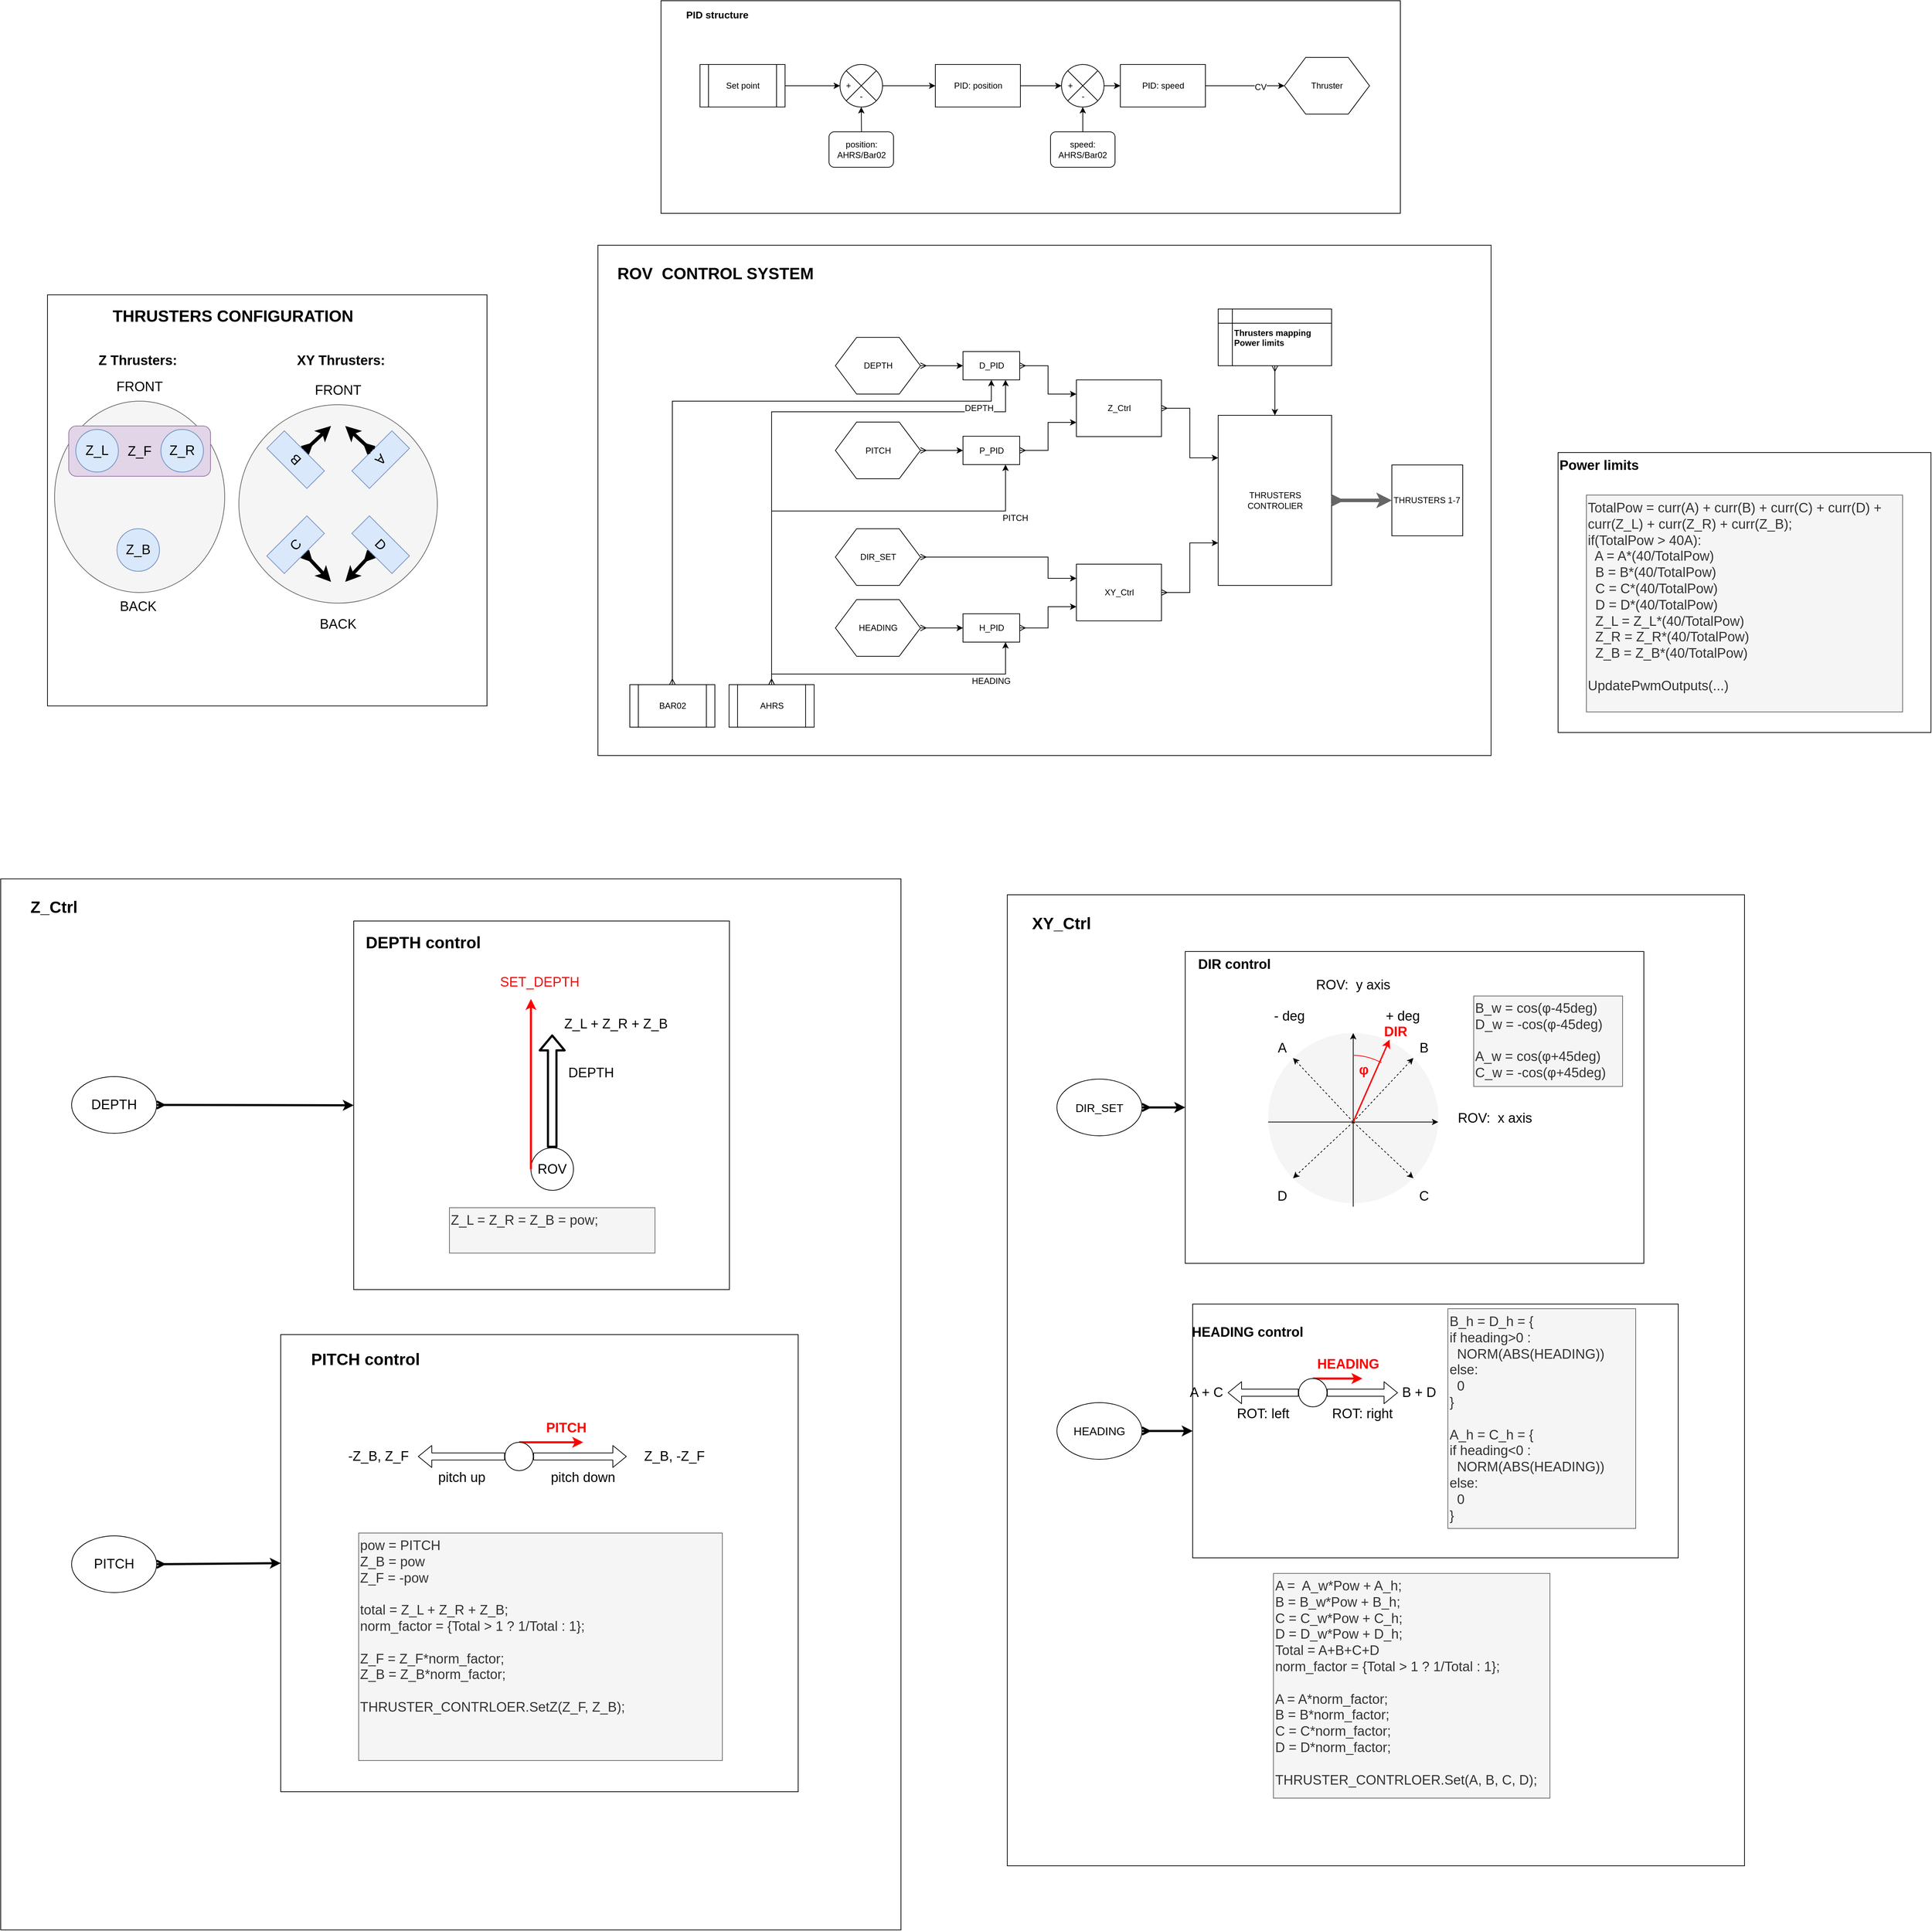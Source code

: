<mxfile version="10.6.7" type="device"><diagram id="xwHkc4TmzR9zXt4xY_3h" name="Page-1"><mxGraphModel dx="1581" dy="3046" grid="1" gridSize="10" guides="1" tooltips="1" connect="1" arrows="1" fold="1" page="1" pageScale="1" pageWidth="827" pageHeight="1169" math="0" shadow="0"><root><mxCell id="0"/><mxCell id="1" parent="0"/><mxCell id="F72dues-D1tOd8bJSxyV-97" value="" style="group" parent="1" vertex="1" connectable="0"><mxGeometry x="-700" y="-965" width="610" height="570" as="geometry"/></mxCell><mxCell id="F72dues-D1tOd8bJSxyV-95" value="" style="group" parent="F72dues-D1tOd8bJSxyV-97" vertex="1" connectable="0"><mxGeometry width="610" height="570" as="geometry"/></mxCell><mxCell id="F72dues-D1tOd8bJSxyV-96" value="" style="rounded=0;whiteSpace=wrap;html=1;fontSize=19;align=center;" parent="F72dues-D1tOd8bJSxyV-95" vertex="1"><mxGeometry x="-10" y="-10" width="620" height="580" as="geometry"/></mxCell><mxCell id="F72dues-D1tOd8bJSxyV-65" value="THRUSTERS CONFIGURATION" style="text;html=1;align=left;verticalAlign=top;whiteSpace=wrap;rounded=0;fontSize=23;fontStyle=1" parent="F72dues-D1tOd8bJSxyV-95" vertex="1"><mxGeometry x="80" width="355" height="40" as="geometry"/></mxCell><mxCell id="F72dues-D1tOd8bJSxyV-92" value="" style="group" parent="F72dues-D1tOd8bJSxyV-95" vertex="1" connectable="0"><mxGeometry x="260" y="65" width="280" height="400" as="geometry"/></mxCell><mxCell id="F72dues-D1tOd8bJSxyV-74" value="XY Thrusters:" style="text;html=1;align=left;verticalAlign=top;whiteSpace=wrap;rounded=0;fontSize=19;fontStyle=1" parent="F72dues-D1tOd8bJSxyV-92" vertex="1"><mxGeometry x="80" width="140" height="40" as="geometry"/></mxCell><mxCell id="F72dues-D1tOd8bJSxyV-75" value="FRONT" style="text;html=1;strokeColor=none;fillColor=none;align=center;verticalAlign=middle;whiteSpace=wrap;rounded=0;fontSize=19;" parent="F72dues-D1tOd8bJSxyV-92" vertex="1"><mxGeometry x="120" y="50" width="40" height="20" as="geometry"/></mxCell><mxCell id="F72dues-D1tOd8bJSxyV-76" value="BACK" style="text;html=1;strokeColor=none;fillColor=none;align=center;verticalAlign=middle;whiteSpace=wrap;rounded=0;fontSize=19;" parent="F72dues-D1tOd8bJSxyV-92" vertex="1"><mxGeometry x="120" y="380" width="40" height="20" as="geometry"/></mxCell><mxCell id="F72dues-D1tOd8bJSxyV-77" value="" style="ellipse;whiteSpace=wrap;html=1;fontSize=19;align=center;fillColor=#f5f5f5;strokeColor=#666666;fontColor=#333333;" parent="F72dues-D1tOd8bJSxyV-92" vertex="1"><mxGeometry y="80" width="280" height="280" as="geometry"/></mxCell><mxCell id="F72dues-D1tOd8bJSxyV-78" value="A" style="rounded=0;whiteSpace=wrap;html=1;fontSize=19;align=center;fillColor=#dae8fc;strokeColor=#6c8ebf;rotation=135;" parent="F72dues-D1tOd8bJSxyV-92" vertex="1"><mxGeometry x="160" y="140" width="80" height="35" as="geometry"/></mxCell><mxCell id="F72dues-D1tOd8bJSxyV-85" style="rounded=0;comic=0;orthogonalLoop=1;jettySize=auto;html=1;exitX=0.5;exitY=1;exitDx=0;exitDy=0;shadow=0;startArrow=ERmany;startFill=0;strokeWidth=5;fontSize=19;" parent="F72dues-D1tOd8bJSxyV-92" source="F72dues-D1tOd8bJSxyV-79" edge="1"><mxGeometry relative="1" as="geometry"><mxPoint x="130" y="110" as="targetPoint"/></mxGeometry></mxCell><mxCell id="F72dues-D1tOd8bJSxyV-79" value="B" style="rounded=0;whiteSpace=wrap;html=1;fontSize=19;align=center;fillColor=#dae8fc;strokeColor=#6c8ebf;rotation=-135;" parent="F72dues-D1tOd8bJSxyV-92" vertex="1"><mxGeometry x="40" y="140" width="80" height="35" as="geometry"/></mxCell><mxCell id="F72dues-D1tOd8bJSxyV-89" style="edgeStyle=none;rounded=0;comic=0;orthogonalLoop=1;jettySize=auto;html=1;exitX=0.5;exitY=1;exitDx=0;exitDy=0;shadow=0;startArrow=ERmany;startFill=0;strokeWidth=5;fontSize=19;" parent="F72dues-D1tOd8bJSxyV-92" source="F72dues-D1tOd8bJSxyV-81" edge="1"><mxGeometry relative="1" as="geometry"><mxPoint x="150" y="330" as="targetPoint"/></mxGeometry></mxCell><mxCell id="F72dues-D1tOd8bJSxyV-81" value="D" style="rounded=0;whiteSpace=wrap;html=1;fontSize=19;align=center;fillColor=#dae8fc;strokeColor=#6c8ebf;rotation=45;" parent="F72dues-D1tOd8bJSxyV-92" vertex="1"><mxGeometry x="160" y="260" width="80" height="35" as="geometry"/></mxCell><mxCell id="F72dues-D1tOd8bJSxyV-90" style="edgeStyle=none;rounded=0;comic=0;orthogonalLoop=1;jettySize=auto;html=1;exitX=0.5;exitY=1;exitDx=0;exitDy=0;shadow=0;startArrow=ERmany;startFill=0;strokeWidth=5;fontSize=19;" parent="F72dues-D1tOd8bJSxyV-92" source="F72dues-D1tOd8bJSxyV-82" edge="1"><mxGeometry relative="1" as="geometry"><mxPoint x="130" y="330" as="targetPoint"/></mxGeometry></mxCell><mxCell id="F72dues-D1tOd8bJSxyV-82" value="C" style="rounded=0;whiteSpace=wrap;html=1;fontSize=19;align=center;fillColor=#dae8fc;strokeColor=#6c8ebf;rotation=-45;" parent="F72dues-D1tOd8bJSxyV-92" vertex="1"><mxGeometry x="40" y="260" width="80" height="35" as="geometry"/></mxCell><mxCell id="F72dues-D1tOd8bJSxyV-87" style="rounded=0;comic=0;orthogonalLoop=1;jettySize=auto;html=1;shadow=0;startArrow=ERmany;startFill=0;strokeWidth=5;fontSize=19;exitX=0.5;exitY=1;exitDx=0;exitDy=0;" parent="F72dues-D1tOd8bJSxyV-92" source="F72dues-D1tOd8bJSxyV-78" edge="1"><mxGeometry relative="1" as="geometry"><mxPoint x="150" y="110" as="targetPoint"/><mxPoint x="170" y="140" as="sourcePoint"/></mxGeometry></mxCell><mxCell id="F72dues-D1tOd8bJSxyV-94" value="" style="group" parent="F72dues-D1tOd8bJSxyV-95" vertex="1" connectable="0"><mxGeometry y="65" width="240" height="375" as="geometry"/></mxCell><mxCell id="F72dues-D1tOd8bJSxyV-72" value="" style="ellipse;whiteSpace=wrap;html=1;fontSize=19;align=center;fillColor=#f5f5f5;strokeColor=#666666;fontColor=#333333;" parent="F72dues-D1tOd8bJSxyV-94" vertex="1"><mxGeometry y="75" width="240" height="270" as="geometry"/></mxCell><mxCell id="F72dues-D1tOd8bJSxyV-67" value="Z Thrusters:" style="text;html=1;align=left;verticalAlign=top;whiteSpace=wrap;rounded=0;fontSize=19;fontStyle=1" parent="F72dues-D1tOd8bJSxyV-94" vertex="1"><mxGeometry x="60" width="140" height="40" as="geometry"/></mxCell><mxCell id="F72dues-D1tOd8bJSxyV-68" value="FRONT" style="text;html=1;strokeColor=none;fillColor=none;align=center;verticalAlign=middle;whiteSpace=wrap;rounded=0;fontSize=19;" parent="F72dues-D1tOd8bJSxyV-94" vertex="1"><mxGeometry x="100" y="45" width="40" height="20" as="geometry"/></mxCell><mxCell id="F72dues-D1tOd8bJSxyV-71" value="Z_B" style="ellipse;whiteSpace=wrap;html=1;aspect=fixed;fontSize=19;align=center;fillColor=#dae8fc;strokeColor=#6c8ebf;" parent="F72dues-D1tOd8bJSxyV-94" vertex="1"><mxGeometry x="88" y="255" width="60" height="60" as="geometry"/></mxCell><mxCell id="F72dues-D1tOd8bJSxyV-73" value="BACK" style="text;html=1;strokeColor=none;fillColor=none;align=center;verticalAlign=middle;whiteSpace=wrap;rounded=0;fontSize=19;" parent="F72dues-D1tOd8bJSxyV-94" vertex="1"><mxGeometry x="98" y="355" width="40" height="20" as="geometry"/></mxCell><mxCell id="F72dues-D1tOd8bJSxyV-181" value="Z_F" style="rounded=1;whiteSpace=wrap;html=1;strokeColor=#9673a6;fillColor=#e1d5e7;fontSize=19;align=center;" parent="F72dues-D1tOd8bJSxyV-94" vertex="1"><mxGeometry x="20" y="110" width="200" height="71" as="geometry"/></mxCell><mxCell id="F72dues-D1tOd8bJSxyV-69" value="Z_L" style="ellipse;whiteSpace=wrap;html=1;aspect=fixed;fontSize=19;align=center;fillColor=#dae8fc;strokeColor=#6c8ebf;" parent="F72dues-D1tOd8bJSxyV-94" vertex="1"><mxGeometry x="30" y="115" width="60" height="60" as="geometry"/></mxCell><mxCell id="F72dues-D1tOd8bJSxyV-70" value="Z_R" style="ellipse;whiteSpace=wrap;html=1;aspect=fixed;fontSize=19;align=center;fillColor=#dae8fc;strokeColor=#6c8ebf;" parent="F72dues-D1tOd8bJSxyV-94" vertex="1"><mxGeometry x="150" y="115" width="60" height="60" as="geometry"/></mxCell><mxCell id="F72dues-D1tOd8bJSxyV-110" value="" style="group" parent="1" vertex="1" connectable="0"><mxGeometry x="66.5" y="-1045" width="1260" height="720" as="geometry"/></mxCell><mxCell id="F72dues-D1tOd8bJSxyV-55" value="" style="rounded=0;whiteSpace=wrap;html=1;align=left;" parent="F72dues-D1tOd8bJSxyV-110" vertex="1"><mxGeometry width="1260" height="720" as="geometry"/></mxCell><mxCell id="F72dues-D1tOd8bJSxyV-1" value="XY_Ctrl" style="rounded=0;whiteSpace=wrap;html=1;" parent="F72dues-D1tOd8bJSxyV-110" vertex="1"><mxGeometry x="675" y="450" width="120" height="80" as="geometry"/></mxCell><mxCell id="F72dues-D1tOd8bJSxyV-6" style="edgeStyle=orthogonalEdgeStyle;rounded=0;orthogonalLoop=1;jettySize=auto;html=1;exitX=1;exitY=0.5;exitDx=0;exitDy=0;entryX=0;entryY=0.25;entryDx=0;entryDy=0;startArrow=ERmany;startFill=0;" parent="F72dues-D1tOd8bJSxyV-110" source="F72dues-D1tOd8bJSxyV-3" target="F72dues-D1tOd8bJSxyV-1" edge="1"><mxGeometry relative="1" as="geometry"><Array as="points"><mxPoint x="635" y="440"/><mxPoint x="635" y="470"/></Array></mxGeometry></mxCell><mxCell id="F72dues-D1tOd8bJSxyV-3" value="DIR_SET" style="shape=hexagon;perimeter=hexagonPerimeter2;whiteSpace=wrap;html=1;" parent="F72dues-D1tOd8bJSxyV-110" vertex="1"><mxGeometry x="335" y="400" width="120" height="80" as="geometry"/></mxCell><mxCell id="F72dues-D1tOd8bJSxyV-5" value="HEADING" style="shape=hexagon;perimeter=hexagonPerimeter2;whiteSpace=wrap;html=1;" parent="F72dues-D1tOd8bJSxyV-110" vertex="1"><mxGeometry x="335" y="500" width="120" height="80" as="geometry"/></mxCell><mxCell id="F72dues-D1tOd8bJSxyV-9" style="edgeStyle=orthogonalEdgeStyle;rounded=0;orthogonalLoop=1;jettySize=auto;html=1;exitX=1;exitY=0.5;exitDx=0;exitDy=0;entryX=0;entryY=0.75;entryDx=0;entryDy=0;startArrow=ERmany;startFill=0;" parent="F72dues-D1tOd8bJSxyV-110" source="F72dues-D1tOd8bJSxyV-7" target="F72dues-D1tOd8bJSxyV-1" edge="1"><mxGeometry relative="1" as="geometry"/></mxCell><mxCell id="F72dues-D1tOd8bJSxyV-7" value="H_PID" style="rounded=0;whiteSpace=wrap;html=1;" parent="F72dues-D1tOd8bJSxyV-110" vertex="1"><mxGeometry x="515" y="520" width="80" height="40" as="geometry"/></mxCell><mxCell id="F72dues-D1tOd8bJSxyV-8" style="edgeStyle=orthogonalEdgeStyle;rounded=0;orthogonalLoop=1;jettySize=auto;html=1;exitX=1;exitY=0.5;exitDx=0;exitDy=0;entryX=0;entryY=0.5;entryDx=0;entryDy=0;startArrow=ERmany;startFill=0;" parent="F72dues-D1tOd8bJSxyV-110" source="F72dues-D1tOd8bJSxyV-5" target="F72dues-D1tOd8bJSxyV-7" edge="1"><mxGeometry relative="1" as="geometry"/></mxCell><mxCell id="F72dues-D1tOd8bJSxyV-32" style="edgeStyle=orthogonalEdgeStyle;rounded=0;orthogonalLoop=1;jettySize=auto;html=1;exitX=0.5;exitY=0;exitDx=0;exitDy=0;entryX=0.75;entryY=1;entryDx=0;entryDy=0;startArrow=ERmany;startFill=0;" parent="F72dues-D1tOd8bJSxyV-110" source="F72dues-D1tOd8bJSxyV-10" target="F72dues-D1tOd8bJSxyV-7" edge="1"><mxGeometry relative="1" as="geometry"><Array as="points"><mxPoint x="245" y="605"/><mxPoint x="575" y="605"/></Array></mxGeometry></mxCell><mxCell id="F72dues-D1tOd8bJSxyV-37" value="HEADING" style="text;html=1;resizable=0;points=[];align=center;verticalAlign=middle;labelBackgroundColor=#ffffff;" parent="F72dues-D1tOd8bJSxyV-32" vertex="1" connectable="0"><mxGeometry x="0.76" y="-2" relative="1" as="geometry"><mxPoint x="-19" y="8" as="offset"/></mxGeometry></mxCell><mxCell id="yOOm_CiSCJaGbhDdoWiK-33" style="edgeStyle=orthogonalEdgeStyle;rounded=0;orthogonalLoop=1;jettySize=auto;html=1;exitX=0.5;exitY=0;exitDx=0;exitDy=0;entryX=0.75;entryY=1;entryDx=0;entryDy=0;fontSize=14;" parent="F72dues-D1tOd8bJSxyV-110" source="F72dues-D1tOd8bJSxyV-10" target="F72dues-D1tOd8bJSxyV-21" edge="1"><mxGeometry relative="1" as="geometry"><Array as="points"><mxPoint x="245" y="235"/><mxPoint x="575" y="235"/></Array></mxGeometry></mxCell><mxCell id="F72dues-D1tOd8bJSxyV-10" value="AHRS" style="shape=process;whiteSpace=wrap;html=1;backgroundOutline=1;" parent="F72dues-D1tOd8bJSxyV-110" vertex="1"><mxGeometry x="185" y="620" width="120" height="60" as="geometry"/></mxCell><mxCell id="F72dues-D1tOd8bJSxyV-12" value="Z_Ctrl" style="rounded=0;whiteSpace=wrap;html=1;" parent="F72dues-D1tOd8bJSxyV-110" vertex="1"><mxGeometry x="675" y="190" width="120" height="80" as="geometry"/></mxCell><mxCell id="F72dues-D1tOd8bJSxyV-14" value="DEPTH" style="shape=hexagon;perimeter=hexagonPerimeter2;whiteSpace=wrap;html=1;" parent="F72dues-D1tOd8bJSxyV-110" vertex="1"><mxGeometry x="335" y="130" width="120" height="80" as="geometry"/></mxCell><mxCell id="F72dues-D1tOd8bJSxyV-16" value="PITCH" style="shape=hexagon;perimeter=hexagonPerimeter2;whiteSpace=wrap;html=1;" parent="F72dues-D1tOd8bJSxyV-110" vertex="1"><mxGeometry x="335" y="249.5" width="120" height="80" as="geometry"/></mxCell><mxCell id="F72dues-D1tOd8bJSxyV-17" style="edgeStyle=orthogonalEdgeStyle;rounded=0;orthogonalLoop=1;jettySize=auto;html=1;exitX=1;exitY=0.5;exitDx=0;exitDy=0;entryX=0;entryY=0.75;entryDx=0;entryDy=0;startArrow=ERmany;startFill=0;" parent="F72dues-D1tOd8bJSxyV-110" source="F72dues-D1tOd8bJSxyV-18" target="F72dues-D1tOd8bJSxyV-12" edge="1"><mxGeometry relative="1" as="geometry"/></mxCell><mxCell id="F72dues-D1tOd8bJSxyV-18" value="P_PID" style="rounded=0;whiteSpace=wrap;html=1;" parent="F72dues-D1tOd8bJSxyV-110" vertex="1"><mxGeometry x="515" y="269.5" width="80" height="40" as="geometry"/></mxCell><mxCell id="F72dues-D1tOd8bJSxyV-33" style="edgeStyle=orthogonalEdgeStyle;rounded=0;orthogonalLoop=1;jettySize=auto;html=1;exitX=0.5;exitY=0;exitDx=0;exitDy=0;entryX=0.75;entryY=1;entryDx=0;entryDy=0;startArrow=ERmany;startFill=0;" parent="F72dues-D1tOd8bJSxyV-110" source="F72dues-D1tOd8bJSxyV-10" target="F72dues-D1tOd8bJSxyV-18" edge="1"><mxGeometry relative="1" as="geometry"><Array as="points"><mxPoint x="245" y="375"/><mxPoint x="575" y="375"/></Array></mxGeometry></mxCell><mxCell id="F72dues-D1tOd8bJSxyV-36" value="PITCH" style="text;html=1;resizable=0;points=[];align=center;verticalAlign=middle;labelBackgroundColor=#ffffff;" parent="F72dues-D1tOd8bJSxyV-33" vertex="1" connectable="0"><mxGeometry x="0.788" y="-3" relative="1" as="geometry"><mxPoint x="15.5" y="7" as="offset"/></mxGeometry></mxCell><mxCell id="F72dues-D1tOd8bJSxyV-15" style="edgeStyle=orthogonalEdgeStyle;rounded=0;orthogonalLoop=1;jettySize=auto;html=1;exitX=1;exitY=0.5;exitDx=0;exitDy=0;entryX=0;entryY=0.5;entryDx=0;entryDy=0;startArrow=ERmany;startFill=0;" parent="F72dues-D1tOd8bJSxyV-110" source="F72dues-D1tOd8bJSxyV-16" target="F72dues-D1tOd8bJSxyV-18" edge="1"><mxGeometry relative="1" as="geometry"/></mxCell><mxCell id="F72dues-D1tOd8bJSxyV-23" style="edgeStyle=orthogonalEdgeStyle;rounded=0;orthogonalLoop=1;jettySize=auto;html=1;exitX=1;exitY=0.5;exitDx=0;exitDy=0;entryX=0;entryY=0.25;entryDx=0;entryDy=0;startArrow=ERmany;startFill=0;" parent="F72dues-D1tOd8bJSxyV-110" source="F72dues-D1tOd8bJSxyV-21" target="F72dues-D1tOd8bJSxyV-12" edge="1"><mxGeometry relative="1" as="geometry"/></mxCell><mxCell id="F72dues-D1tOd8bJSxyV-21" value="D_PID" style="rounded=0;whiteSpace=wrap;html=1;" parent="F72dues-D1tOd8bJSxyV-110" vertex="1"><mxGeometry x="515" y="150" width="80" height="40" as="geometry"/></mxCell><mxCell id="F72dues-D1tOd8bJSxyV-22" style="edgeStyle=orthogonalEdgeStyle;rounded=0;orthogonalLoop=1;jettySize=auto;html=1;exitX=1;exitY=0.5;exitDx=0;exitDy=0;entryX=0;entryY=0.5;entryDx=0;entryDy=0;startArrow=ERmany;startFill=0;" parent="F72dues-D1tOd8bJSxyV-110" source="F72dues-D1tOd8bJSxyV-14" target="F72dues-D1tOd8bJSxyV-21" edge="1"><mxGeometry relative="1" as="geometry"/></mxCell><mxCell id="F72dues-D1tOd8bJSxyV-39" style="edgeStyle=orthogonalEdgeStyle;rounded=0;orthogonalLoop=1;jettySize=auto;html=1;exitX=0.5;exitY=0;exitDx=0;exitDy=0;entryX=0.5;entryY=1;entryDx=0;entryDy=0;startArrow=ERmany;startFill=0;" parent="F72dues-D1tOd8bJSxyV-110" source="F72dues-D1tOd8bJSxyV-38" target="F72dues-D1tOd8bJSxyV-21" edge="1"><mxGeometry relative="1" as="geometry"><Array as="points"><mxPoint x="105" y="220"/><mxPoint x="555" y="220"/></Array></mxGeometry></mxCell><mxCell id="F72dues-D1tOd8bJSxyV-40" value="DEPTH" style="text;html=1;resizable=0;points=[];align=center;verticalAlign=middle;labelBackgroundColor=#ffffff;" parent="F72dues-D1tOd8bJSxyV-39" vertex="1" connectable="0"><mxGeometry x="0.87" y="2" relative="1" as="geometry"><mxPoint x="9" y="12" as="offset"/></mxGeometry></mxCell><mxCell id="F72dues-D1tOd8bJSxyV-38" value="BAR02" style="shape=process;whiteSpace=wrap;html=1;backgroundOutline=1;" parent="F72dues-D1tOd8bJSxyV-110" vertex="1"><mxGeometry x="45" y="620" width="120" height="60" as="geometry"/></mxCell><mxCell id="F72dues-D1tOd8bJSxyV-41" value="THRUSTERS&lt;br&gt;CONTROLlER&lt;br&gt;" style="rounded=0;whiteSpace=wrap;html=1;" parent="F72dues-D1tOd8bJSxyV-110" vertex="1"><mxGeometry x="875" y="240" width="160" height="240" as="geometry"/></mxCell><mxCell id="F72dues-D1tOd8bJSxyV-44" style="edgeStyle=orthogonalEdgeStyle;rounded=0;orthogonalLoop=1;jettySize=auto;html=1;exitX=1;exitY=0.5;exitDx=0;exitDy=0;entryX=0;entryY=0.75;entryDx=0;entryDy=0;startArrow=ERmany;startFill=0;" parent="F72dues-D1tOd8bJSxyV-110" source="F72dues-D1tOd8bJSxyV-1" target="F72dues-D1tOd8bJSxyV-41" edge="1"><mxGeometry relative="1" as="geometry"/></mxCell><mxCell id="F72dues-D1tOd8bJSxyV-43" style="edgeStyle=orthogonalEdgeStyle;rounded=0;orthogonalLoop=1;jettySize=auto;html=1;exitX=1;exitY=0.5;exitDx=0;exitDy=0;entryX=0;entryY=0.25;entryDx=0;entryDy=0;startArrow=ERmany;startFill=0;" parent="F72dues-D1tOd8bJSxyV-110" source="F72dues-D1tOd8bJSxyV-12" target="F72dues-D1tOd8bJSxyV-41" edge="1"><mxGeometry relative="1" as="geometry"/></mxCell><mxCell id="F72dues-D1tOd8bJSxyV-51" value="" style="group" parent="F72dues-D1tOd8bJSxyV-110" vertex="1" connectable="0"><mxGeometry x="875" y="90" width="160" height="80" as="geometry"/></mxCell><mxCell id="F72dues-D1tOd8bJSxyV-50" value="" style="shape=internalStorage;whiteSpace=wrap;html=1;backgroundOutline=1;align=left;" parent="F72dues-D1tOd8bJSxyV-51" vertex="1"><mxGeometry width="160" height="80" as="geometry"/></mxCell><mxCell id="F72dues-D1tOd8bJSxyV-47" value="Thrusters mapping&lt;br&gt;Power limits&lt;br&gt;" style="text;html=1;strokeColor=none;fillColor=none;align=left;verticalAlign=top;whiteSpace=wrap;rounded=0;fontStyle=1" parent="F72dues-D1tOd8bJSxyV-51" vertex="1"><mxGeometry x="20" y="20" width="130" height="50" as="geometry"/></mxCell><mxCell id="F72dues-D1tOd8bJSxyV-52" style="edgeStyle=orthogonalEdgeStyle;rounded=0;orthogonalLoop=1;jettySize=auto;html=1;exitX=0.5;exitY=1;exitDx=0;exitDy=0;entryX=0.5;entryY=0;entryDx=0;entryDy=0;startArrow=ERmany;startFill=0;" parent="F72dues-D1tOd8bJSxyV-110" source="F72dues-D1tOd8bJSxyV-50" target="F72dues-D1tOd8bJSxyV-41" edge="1"><mxGeometry relative="1" as="geometry"/></mxCell><mxCell id="F72dues-D1tOd8bJSxyV-53" value="THRUSTERS 1-7" style="whiteSpace=wrap;html=1;aspect=fixed;align=left;" parent="F72dues-D1tOd8bJSxyV-110" vertex="1"><mxGeometry x="1120" y="310" width="100" height="100" as="geometry"/></mxCell><mxCell id="F72dues-D1tOd8bJSxyV-54" style="edgeStyle=orthogonalEdgeStyle;rounded=0;orthogonalLoop=1;jettySize=auto;html=1;exitX=1;exitY=0.5;exitDx=0;exitDy=0;entryX=0;entryY=0.5;entryDx=0;entryDy=0;startArrow=ERmany;startFill=0;strokeWidth=5;comic=0;shadow=0;fillColor=#f5f5f5;strokeColor=#666666;" parent="F72dues-D1tOd8bJSxyV-110" source="F72dues-D1tOd8bJSxyV-41" target="F72dues-D1tOd8bJSxyV-53" edge="1"><mxGeometry relative="1" as="geometry"/></mxCell><mxCell id="F72dues-D1tOd8bJSxyV-56" value="ROV&amp;nbsp; CONTROL SYSTEM" style="text;html=1;align=left;verticalAlign=top;whiteSpace=wrap;rounded=0;fontSize=23;fontStyle=1" parent="F72dues-D1tOd8bJSxyV-110" vertex="1"><mxGeometry x="25" y="20" width="355" height="40" as="geometry"/></mxCell><mxCell id="F72dues-D1tOd8bJSxyV-156" value="" style="group" parent="1" vertex="1" connectable="0"><mxGeometry x="644" y="-128.5" width="1040" height="1370" as="geometry"/></mxCell><mxCell id="F72dues-D1tOd8bJSxyV-155" value="" style="rounded=0;whiteSpace=wrap;html=1;strokeColor=#000000;fillColor=#ffffff;fontSize=19;fontColor=#000000;align=center;" parent="F72dues-D1tOd8bJSxyV-156" vertex="1"><mxGeometry width="1040" height="1370" as="geometry"/></mxCell><mxCell id="F72dues-D1tOd8bJSxyV-152" value="" style="group" parent="F72dues-D1tOd8bJSxyV-156" vertex="1" connectable="0"><mxGeometry x="251" y="80" width="647" height="440" as="geometry"/></mxCell><mxCell id="F72dues-D1tOd8bJSxyV-122" value="" style="rounded=0;whiteSpace=wrap;html=1;strokeColor=#000000;fillColor=#ffffff;fontSize=19;fontColor=#000000;align=left;" parent="F72dues-D1tOd8bJSxyV-152" vertex="1"><mxGeometry width="647" height="440.0" as="geometry"/></mxCell><mxCell id="F72dues-D1tOd8bJSxyV-120" value="" style="group" parent="F72dues-D1tOd8bJSxyV-152" vertex="1" connectable="0"><mxGeometry x="117" y="36.682" width="500" height="329.347" as="geometry"/></mxCell><mxCell id="F72dues-D1tOd8bJSxyV-105" value="" style="ellipse;whiteSpace=wrap;html=1;aspect=fixed;fontSize=19;align=center;perimeterSpacing=0;fillColor=#f5f5f5;strokeColor=none;fontColor=#333333;" parent="F72dues-D1tOd8bJSxyV-120" vertex="1"><mxGeometry y="78.416" width="240" height="240" as="geometry"/></mxCell><mxCell id="F72dues-D1tOd8bJSxyV-98" value="" style="endArrow=classic;html=1;shadow=0;strokeWidth=1;fontSize=19;" parent="F72dues-D1tOd8bJSxyV-120" edge="1"><mxGeometry width="50" height="50" relative="1" as="geometry"><mxPoint x="120" y="323.318" as="sourcePoint"/><mxPoint x="120" y="78.416" as="targetPoint"/></mxGeometry></mxCell><mxCell id="F72dues-D1tOd8bJSxyV-99" value="" style="endArrow=classic;html=1;shadow=0;strokeWidth=1;fontSize=19;" parent="F72dues-D1tOd8bJSxyV-120" edge="1"><mxGeometry width="50" height="50" relative="1" as="geometry"><mxPoint y="203.882" as="sourcePoint"/><mxPoint x="240" y="203.882" as="targetPoint"/></mxGeometry></mxCell><mxCell id="F72dues-D1tOd8bJSxyV-101" value="" style="endArrow=classic;dashed=1;html=1;shadow=0;strokeWidth=1;fontSize=19;endFill=1;entryX=1;entryY=0;entryDx=0;entryDy=0;" parent="F72dues-D1tOd8bJSxyV-120" target="F72dues-D1tOd8bJSxyV-105" edge="1"><mxGeometry width="50" height="50" relative="1" as="geometry"><mxPoint x="120" y="203.882" as="sourcePoint"/><mxPoint x="220" y="99.327" as="targetPoint"/></mxGeometry></mxCell><mxCell id="F72dues-D1tOd8bJSxyV-102" value="" style="endArrow=classic;dashed=1;html=1;shadow=0;strokeWidth=1;fontSize=19;endFill=1;entryX=1;entryY=1;entryDx=0;entryDy=0;" parent="F72dues-D1tOd8bJSxyV-120" target="F72dues-D1tOd8bJSxyV-105" edge="1"><mxGeometry width="50" height="50" relative="1" as="geometry"><mxPoint x="120" y="203.882" as="sourcePoint"/><mxPoint x="220" y="308.436" as="targetPoint"/></mxGeometry></mxCell><mxCell id="F72dues-D1tOd8bJSxyV-103" value="" style="endArrow=classic;dashed=1;html=1;shadow=0;strokeWidth=1;fontSize=19;endFill=1;entryX=0;entryY=1;entryDx=0;entryDy=0;" parent="F72dues-D1tOd8bJSxyV-120" target="F72dues-D1tOd8bJSxyV-105" edge="1"><mxGeometry width="50" height="50" relative="1" as="geometry"><mxPoint x="120" y="203.882" as="sourcePoint"/><mxPoint x="20" y="308.436" as="targetPoint"/></mxGeometry></mxCell><mxCell id="F72dues-D1tOd8bJSxyV-104" value="" style="endArrow=classic;dashed=1;html=1;shadow=0;strokeWidth=1;fontSize=19;endFill=1;entryX=0;entryY=0;entryDx=0;entryDy=0;" parent="F72dues-D1tOd8bJSxyV-120" target="F72dues-D1tOd8bJSxyV-105" edge="1"><mxGeometry width="50" height="50" relative="1" as="geometry"><mxPoint x="120" y="203.882" as="sourcePoint"/><mxPoint x="20" y="99.327" as="targetPoint"/></mxGeometry></mxCell><mxCell id="F72dues-D1tOd8bJSxyV-106" value="A" style="text;html=1;strokeColor=none;fillColor=none;align=center;verticalAlign=middle;whiteSpace=wrap;rounded=0;fontSize=19;" parent="F72dues-D1tOd8bJSxyV-120" vertex="1"><mxGeometry x="10" y="88.871" width="20" height="20.911" as="geometry"/></mxCell><mxCell id="F72dues-D1tOd8bJSxyV-107" value="B" style="text;html=1;strokeColor=none;fillColor=none;align=center;verticalAlign=middle;whiteSpace=wrap;rounded=0;fontSize=19;" parent="F72dues-D1tOd8bJSxyV-120" vertex="1"><mxGeometry x="210" y="88.871" width="20" height="20.911" as="geometry"/></mxCell><mxCell id="F72dues-D1tOd8bJSxyV-108" value="C" style="text;html=1;strokeColor=none;fillColor=none;align=center;verticalAlign=middle;whiteSpace=wrap;rounded=0;fontSize=19;" parent="F72dues-D1tOd8bJSxyV-120" vertex="1"><mxGeometry x="210" y="297.981" width="20" height="20.911" as="geometry"/></mxCell><mxCell id="F72dues-D1tOd8bJSxyV-109" value="D" style="text;html=1;strokeColor=none;fillColor=none;align=center;verticalAlign=middle;whiteSpace=wrap;rounded=0;fontSize=19;" parent="F72dues-D1tOd8bJSxyV-120" vertex="1"><mxGeometry x="10" y="297.981" width="20" height="20.911" as="geometry"/></mxCell><mxCell id="F72dues-D1tOd8bJSxyV-111" value="ROV:&amp;nbsp; x axis" style="text;html=1;strokeColor=none;fillColor=none;align=center;verticalAlign=middle;whiteSpace=wrap;rounded=0;fontSize=19;" parent="F72dues-D1tOd8bJSxyV-120" vertex="1"><mxGeometry x="250" y="188.198" width="140" height="20.911" as="geometry"/></mxCell><mxCell id="F72dues-D1tOd8bJSxyV-112" value="ROV:&amp;nbsp; y axis" style="text;html=1;strokeColor=none;fillColor=none;align=center;verticalAlign=middle;whiteSpace=wrap;rounded=0;fontSize=19;" parent="F72dues-D1tOd8bJSxyV-120" vertex="1"><mxGeometry x="50" width="140" height="20.911" as="geometry"/></mxCell><mxCell id="F72dues-D1tOd8bJSxyV-113" value="+ deg" style="text;html=1;strokeColor=none;fillColor=none;align=center;verticalAlign=middle;whiteSpace=wrap;rounded=0;fontSize=19;" parent="F72dues-D1tOd8bJSxyV-120" vertex="1"><mxGeometry x="160" y="44.436" width="60" height="20.911" as="geometry"/></mxCell><mxCell id="F72dues-D1tOd8bJSxyV-114" value="- deg" style="text;html=1;strokeColor=none;fillColor=none;align=center;verticalAlign=middle;whiteSpace=wrap;rounded=0;fontSize=19;" parent="F72dues-D1tOd8bJSxyV-120" vertex="1"><mxGeometry y="44.436" width="60" height="20.911" as="geometry"/></mxCell><mxCell id="F72dues-D1tOd8bJSxyV-115" value="" style="endArrow=classic;html=1;shadow=0;strokeWidth=2;fontSize=19;fillColor=#f8cecc;strokeColor=#FF0000;entryX=0.714;entryY=0.038;entryDx=0;entryDy=0;entryPerimeter=0;" parent="F72dues-D1tOd8bJSxyV-120" target="F72dues-D1tOd8bJSxyV-105" edge="1"><mxGeometry width="50" height="50" relative="1" as="geometry"><mxPoint x="120" y="203.882" as="sourcePoint"/><mxPoint x="-30" y="172.515" as="targetPoint"/></mxGeometry></mxCell><mxCell id="F72dues-D1tOd8bJSxyV-116" value="" style="curved=1;endArrow=none;html=1;shadow=0;strokeColor=#FF0000;strokeWidth=1;fontSize=19;endFill=0;" parent="F72dues-D1tOd8bJSxyV-120" edge="1"><mxGeometry width="50" height="50" relative="1" as="geometry"><mxPoint x="120" y="109.782" as="sourcePoint"/><mxPoint x="160" y="120.238" as="targetPoint"/><Array as="points"><mxPoint x="140" y="109.782"/></Array></mxGeometry></mxCell><mxCell id="F72dues-D1tOd8bJSxyV-117" value="&lt;b&gt;φ&lt;/b&gt;" style="text;html=1;strokeColor=none;fillColor=none;align=center;verticalAlign=middle;whiteSpace=wrap;rounded=0;fontSize=19;fontColor=#FF0000;" parent="F72dues-D1tOd8bJSxyV-120" vertex="1"><mxGeometry x="125" y="120.238" width="20" height="20.911" as="geometry"/></mxCell><mxCell id="F72dues-D1tOd8bJSxyV-118" value="B_w = cos(φ-45deg)&lt;br&gt;D_w = -cos(φ-45deg)&lt;br&gt;&lt;br&gt;A_w = cos(φ+45deg)&lt;br&gt;C_w = -cos(φ+45deg)&lt;br&gt;" style="text;html=1;strokeColor=#666666;fillColor=#f5f5f5;align=left;verticalAlign=top;whiteSpace=wrap;rounded=0;fontSize=19;fontColor=#333333;" parent="F72dues-D1tOd8bJSxyV-120" vertex="1"><mxGeometry x="290" y="26.139" width="210" height="127.557" as="geometry"/></mxCell><mxCell id="F72dues-D1tOd8bJSxyV-119" value="DIR" style="text;html=1;strokeColor=none;fillColor=none;align=center;verticalAlign=middle;whiteSpace=wrap;rounded=0;fontSize=19;fontColor=#FF0000;fontStyle=1" parent="F72dues-D1tOd8bJSxyV-120" vertex="1"><mxGeometry x="160" y="65.869" width="40" height="20.911" as="geometry"/></mxCell><mxCell id="F72dues-D1tOd8bJSxyV-121" value="DIR control" style="text;html=1;strokeColor=none;fillColor=none;align=center;verticalAlign=middle;whiteSpace=wrap;rounded=0;fontSize=19;fontColor=#000000;fontStyle=1" parent="F72dues-D1tOd8bJSxyV-152" vertex="1"><mxGeometry x="12" y="10.28" width="115" height="16.449" as="geometry"/></mxCell><mxCell id="F72dues-D1tOd8bJSxyV-59" value="XY_Ctrl" style="text;html=1;align=left;verticalAlign=top;whiteSpace=wrap;rounded=0;fontSize=23;fontStyle=1" parent="F72dues-D1tOd8bJSxyV-156" vertex="1"><mxGeometry x="33" y="20" width="355" height="40" as="geometry"/></mxCell><mxCell id="F72dues-D1tOd8bJSxyV-150" style="edgeStyle=none;rounded=0;comic=0;orthogonalLoop=1;jettySize=auto;html=1;exitX=1;exitY=0.5;exitDx=0;exitDy=0;shadow=0;startArrow=ERmany;startFill=0;endArrow=classic;endFill=1;endSize=6;strokeColor=#000000;strokeWidth=3;fontSize=19;fontColor=#000000;entryX=0;entryY=0.5;entryDx=0;entryDy=0;" parent="F72dues-D1tOd8bJSxyV-156" source="F72dues-D1tOd8bJSxyV-62" target="F72dues-D1tOd8bJSxyV-122" edge="1"><mxGeometry relative="1" as="geometry"><mxPoint x="190" y="260" as="targetPoint"/></mxGeometry></mxCell><mxCell id="F72dues-D1tOd8bJSxyV-62" value="&lt;div style=&quot;text-align: center ; font-size: 16px&quot;&gt;&lt;span style=&quot;font-size: 16px&quot;&gt;DIR_SET&lt;/span&gt;&lt;/div&gt;&lt;div style=&quot;text-align: center ; font-size: 16px&quot;&gt;&lt;/div&gt;" style="ellipse;whiteSpace=wrap;html=1;fontSize=16;align=center;" parent="F72dues-D1tOd8bJSxyV-156" vertex="1"><mxGeometry x="70" y="260" width="120" height="80" as="geometry"/></mxCell><mxCell id="F72dues-D1tOd8bJSxyV-63" value="HEADING" style="ellipse;whiteSpace=wrap;html=1;fontSize=16;align=center;" parent="F72dues-D1tOd8bJSxyV-156" vertex="1"><mxGeometry x="70" y="716.5" width="120" height="80" as="geometry"/></mxCell><mxCell id="F72dues-D1tOd8bJSxyV-144" value="A =&amp;nbsp; A_w*Pow + A_h;&lt;br&gt;B = B_w*Pow + B_h;&lt;br&gt;C = C_w*Pow + C_h;&lt;br&gt;D = D_w*Pow + D_h;&lt;br&gt;Total = A+B+C+D&lt;br&gt;norm_factor = {Total &amp;gt; 1 ? 1/Total : 1};&lt;br&gt;&lt;br&gt;A = A*norm_factor;&lt;br&gt;B = B*norm_factor;&lt;br&gt;C = C*norm_factor;&lt;br&gt;D = D*norm_factor;&lt;br&gt;&lt;br&gt;THRUSTER_CONTRLOER.Set(A, B, C, D);&lt;br&gt;" style="text;html=1;strokeColor=#666666;fillColor=#f5f5f5;align=left;verticalAlign=top;whiteSpace=wrap;rounded=0;fontSize=19;fontColor=#333333;" parent="F72dues-D1tOd8bJSxyV-156" vertex="1"><mxGeometry x="375.5" y="957.5" width="390" height="317" as="geometry"/></mxCell><mxCell id="F72dues-D1tOd8bJSxyV-145" value="" style="group" parent="F72dues-D1tOd8bJSxyV-156" vertex="1" connectable="0"><mxGeometry x="247" y="577.5" width="699.5" height="358" as="geometry"/></mxCell><mxCell id="F72dues-D1tOd8bJSxyV-124" value="" style="rounded=0;whiteSpace=wrap;html=1;strokeColor=#000000;fillColor=#ffffff;fontSize=19;fontColor=#000000;align=left;" parent="F72dues-D1tOd8bJSxyV-145" vertex="1"><mxGeometry x="14.5" width="685" height="358" as="geometry"/></mxCell><mxCell id="F72dues-D1tOd8bJSxyV-125" value="HEADING control" style="text;html=1;strokeColor=none;fillColor=none;align=center;verticalAlign=middle;whiteSpace=wrap;rounded=0;fontSize=19;fontColor=#000000;fontStyle=1" parent="F72dues-D1tOd8bJSxyV-145" vertex="1"><mxGeometry y="30" width="184" height="20" as="geometry"/></mxCell><mxCell id="F72dues-D1tOd8bJSxyV-140" value="B_h = D_h = { &lt;br&gt;if heading&amp;gt;0 :&lt;br&gt;&amp;nbsp; NORM(ABS(HEADING))&lt;br&gt;else:&lt;br&gt;&amp;nbsp; 0&lt;br&gt;}&lt;br&gt;&lt;br&gt;A_h = C_h = {&amp;nbsp;&lt;br&gt;if heading&amp;lt;0 :&lt;br&gt;&amp;nbsp; NORM(ABS(HEADING))&lt;br&gt;else:&lt;br&gt;&amp;nbsp; 0&lt;br&gt;}&lt;br&gt;" style="text;html=1;strokeColor=#666666;fillColor=#f5f5f5;align=left;verticalAlign=top;whiteSpace=wrap;rounded=0;fontSize=19;fontColor=#333333;" parent="F72dues-D1tOd8bJSxyV-145" vertex="1"><mxGeometry x="374.5" y="6.5" width="265" height="310" as="geometry"/></mxCell><mxCell id="F72dues-D1tOd8bJSxyV-141" value="" style="group" parent="F72dues-D1tOd8bJSxyV-145" vertex="1" connectable="0"><mxGeometry x="4" y="75" width="360" height="90" as="geometry"/></mxCell><mxCell id="F72dues-D1tOd8bJSxyV-134" value="" style="endArrow=classic;html=1;shadow=0;strokeColor=#FF0000;strokeWidth=3;fontSize=19;fontColor=#000000;fillColor=#f8cecc;exitX=0.5;exitY=0;exitDx=0;exitDy=0;" parent="F72dues-D1tOd8bJSxyV-141" source="F72dues-D1tOd8bJSxyV-128" edge="1"><mxGeometry width="50" height="50" relative="1" as="geometry"><mxPoint x="160" y="40" as="sourcePoint"/><mxPoint x="250" y="30" as="targetPoint"/></mxGeometry></mxCell><mxCell id="F72dues-D1tOd8bJSxyV-128" value="" style="ellipse;whiteSpace=wrap;html=1;aspect=fixed;strokeColor=#000000;fillColor=#ffffff;fontSize=19;fontColor=#000000;align=left;" parent="F72dues-D1tOd8bJSxyV-141" vertex="1"><mxGeometry x="160" y="30" width="40" height="40" as="geometry"/></mxCell><mxCell id="F72dues-D1tOd8bJSxyV-129" value="" style="shape=flexArrow;endArrow=classic;html=1;shadow=0;strokeColor=#000000;strokeWidth=1;fontSize=19;fontColor=#000000;exitX=1;exitY=0.5;exitDx=0;exitDy=0;" parent="F72dues-D1tOd8bJSxyV-141" source="F72dues-D1tOd8bJSxyV-128" edge="1"><mxGeometry width="50" height="50" relative="1" as="geometry"><mxPoint x="210" y="50" as="sourcePoint"/><mxPoint x="300" y="50" as="targetPoint"/></mxGeometry></mxCell><mxCell id="F72dues-D1tOd8bJSxyV-130" value="" style="shape=flexArrow;endArrow=classic;html=1;shadow=0;strokeColor=#000000;strokeWidth=1;fontSize=19;fontColor=#000000;exitX=0;exitY=0.5;exitDx=0;exitDy=0;" parent="F72dues-D1tOd8bJSxyV-141" source="F72dues-D1tOd8bJSxyV-128" edge="1"><mxGeometry width="50" height="50" relative="1" as="geometry"><mxPoint x="80" y="70" as="sourcePoint"/><mxPoint x="60" y="50" as="targetPoint"/></mxGeometry></mxCell><mxCell id="F72dues-D1tOd8bJSxyV-131" value="ROT: right" style="text;html=1;strokeColor=none;fillColor=none;align=center;verticalAlign=middle;whiteSpace=wrap;rounded=0;fontSize=19;fontColor=#000000;" parent="F72dues-D1tOd8bJSxyV-141" vertex="1"><mxGeometry x="200" y="70" width="100" height="20" as="geometry"/></mxCell><mxCell id="F72dues-D1tOd8bJSxyV-132" value="ROT: left" style="text;html=1;strokeColor=none;fillColor=none;align=center;verticalAlign=middle;whiteSpace=wrap;rounded=0;fontSize=19;fontColor=#000000;" parent="F72dues-D1tOd8bJSxyV-141" vertex="1"><mxGeometry x="60" y="70" width="100" height="20" as="geometry"/></mxCell><mxCell id="F72dues-D1tOd8bJSxyV-135" value="HEADING" style="text;html=1;strokeColor=none;fillColor=none;align=center;verticalAlign=middle;whiteSpace=wrap;rounded=0;fontSize=19;fontColor=#FF0000;fontStyle=1" parent="F72dues-D1tOd8bJSxyV-141" vertex="1"><mxGeometry x="210" width="40" height="20" as="geometry"/></mxCell><mxCell id="F72dues-D1tOd8bJSxyV-136" value="A + C" style="text;html=1;strokeColor=none;fillColor=none;align=center;verticalAlign=middle;whiteSpace=wrap;rounded=0;fontSize=19;fontColor=#000000;" parent="F72dues-D1tOd8bJSxyV-141" vertex="1"><mxGeometry y="40" width="60" height="20" as="geometry"/></mxCell><mxCell id="F72dues-D1tOd8bJSxyV-139" value="B + D" style="text;html=1;strokeColor=none;fillColor=none;align=center;verticalAlign=middle;whiteSpace=wrap;rounded=0;fontSize=19;fontColor=#000000;" parent="F72dues-D1tOd8bJSxyV-141" vertex="1"><mxGeometry x="300" y="40" width="60" height="20" as="geometry"/></mxCell><mxCell id="F72dues-D1tOd8bJSxyV-149" style="edgeStyle=none;rounded=0;comic=0;orthogonalLoop=1;jettySize=auto;html=1;exitX=1;exitY=0.5;exitDx=0;exitDy=0;entryX=0;entryY=0.5;entryDx=0;entryDy=0;shadow=0;startArrow=ERmany;startFill=0;endArrow=classic;endFill=1;endSize=6;strokeColor=#000000;strokeWidth=3;fontSize=19;fontColor=#000000;" parent="F72dues-D1tOd8bJSxyV-156" source="F72dues-D1tOd8bJSxyV-63" target="F72dues-D1tOd8bJSxyV-124" edge="1"><mxGeometry relative="1" as="geometry"/></mxCell><mxCell id="F72dues-D1tOd8bJSxyV-207" value="" style="group" parent="1" vertex="1" connectable="0"><mxGeometry x="-776" y="-151" width="1270" height="1483" as="geometry"/></mxCell><mxCell id="F72dues-D1tOd8bJSxyV-205" value="" style="rounded=0;whiteSpace=wrap;html=1;strokeColor=#000000;fillColor=#ffffff;fontSize=19;fontColor=#000000;align=center;" parent="F72dues-D1tOd8bJSxyV-207" vertex="1"><mxGeometry width="1270" height="1483" as="geometry"/></mxCell><mxCell id="F72dues-D1tOd8bJSxyV-186" value="PITCH" style="ellipse;whiteSpace=wrap;html=1;fontSize=19;align=center;" parent="F72dues-D1tOd8bJSxyV-207" vertex="1"><mxGeometry x="100" y="927" width="120" height="80" as="geometry"/></mxCell><mxCell id="F72dues-D1tOd8bJSxyV-187" value="" style="group" parent="F72dues-D1tOd8bJSxyV-207" vertex="1" connectable="0"><mxGeometry x="395" y="643" width="813" height="645" as="geometry"/></mxCell><mxCell id="F72dues-D1tOd8bJSxyV-183" value="" style="rounded=0;whiteSpace=wrap;html=1;strokeColor=#000000;fillColor=#ffffff;fontSize=19;fontColor=#000000;align=center;" parent="F72dues-D1tOd8bJSxyV-187" vertex="1"><mxGeometry width="730" height="645" as="geometry"/></mxCell><mxCell id="F72dues-D1tOd8bJSxyV-182" value="pow = PITCH&lt;br&gt;Z_B = pow&lt;br&gt;Z_F = -pow&lt;br&gt;&lt;br&gt;total = Z_L + Z_R + Z_B;&lt;br&gt;norm_factor = {Total &amp;gt; 1 ? 1/Total : 1};&lt;br&gt;&lt;br&gt;Z_F = Z_F*norm_factor;&lt;br&gt;Z_B = Z_B*norm_factor;&lt;br&gt;&lt;br&gt;THRUSTER_CONTRLOER.SetZ(Z_F, Z_B);&lt;br&gt;" style="text;html=1;strokeColor=#666666;fillColor=#f5f5f5;align=left;verticalAlign=top;whiteSpace=wrap;rounded=0;fontSize=19;fontColor=#333333;" parent="F72dues-D1tOd8bJSxyV-187" vertex="1"><mxGeometry x="110" y="280" width="513" height="321" as="geometry"/></mxCell><mxCell id="F72dues-D1tOd8bJSxyV-184" value="PITCH control" style="text;html=1;align=left;verticalAlign=top;whiteSpace=wrap;rounded=0;fontSize=23;fontStyle=1" parent="F72dues-D1tOd8bJSxyV-187" vertex="1"><mxGeometry x="41" y="15" width="170" height="40" as="geometry"/></mxCell><mxCell id="VLAYSNAhmLdcLGmtCHzy-13" value="" style="group" parent="F72dues-D1tOd8bJSxyV-187" vertex="1" connectable="0"><mxGeometry x="83.195" y="121.858" width="539.805" height="90.142" as="geometry"/></mxCell><mxCell id="F72dues-D1tOd8bJSxyV-178" value="PITCH" style="text;html=1;strokeColor=none;fillColor=none;align=center;verticalAlign=middle;whiteSpace=wrap;rounded=0;fontSize=19;fontColor=#FF0000;fontStyle=1" parent="VLAYSNAhmLdcLGmtCHzy-13" vertex="1"><mxGeometry x="299.805" width="40" height="20.75" as="geometry"/></mxCell><mxCell id="VLAYSNAhmLdcLGmtCHzy-4" value="" style="endArrow=classic;html=1;shadow=0;strokeColor=#FF0000;strokeWidth=3;fontSize=19;fontColor=#000000;fillColor=#f8cecc;exitX=0.5;exitY=0;exitDx=0;exitDy=0;" parent="VLAYSNAhmLdcLGmtCHzy-13" source="VLAYSNAhmLdcLGmtCHzy-5" edge="1"><mxGeometry width="50" height="50" relative="1" as="geometry"><mxPoint x="233.098" y="40.142" as="sourcePoint"/><mxPoint x="343.512" y="30.142" as="targetPoint"/></mxGeometry></mxCell><mxCell id="VLAYSNAhmLdcLGmtCHzy-5" value="" style="ellipse;whiteSpace=wrap;html=1;aspect=fixed;strokeColor=#000000;fillColor=#ffffff;fontSize=19;fontColor=#000000;align=left;" parent="VLAYSNAhmLdcLGmtCHzy-13" vertex="1"><mxGeometry x="233.098" y="30.142" width="40" height="40" as="geometry"/></mxCell><mxCell id="VLAYSNAhmLdcLGmtCHzy-6" value="" style="shape=flexArrow;endArrow=classic;html=1;shadow=0;strokeColor=#000000;strokeWidth=1;fontSize=19;fontColor=#000000;exitX=1;exitY=0.5;exitDx=0;exitDy=0;" parent="VLAYSNAhmLdcLGmtCHzy-13" source="VLAYSNAhmLdcLGmtCHzy-5" edge="1"><mxGeometry width="50" height="50" relative="1" as="geometry"><mxPoint x="294.439" y="50.142" as="sourcePoint"/><mxPoint x="404.854" y="50.142" as="targetPoint"/></mxGeometry></mxCell><mxCell id="VLAYSNAhmLdcLGmtCHzy-7" value="" style="shape=flexArrow;endArrow=classic;html=1;shadow=0;strokeColor=#000000;strokeWidth=1;fontSize=19;fontColor=#000000;exitX=0;exitY=0.5;exitDx=0;exitDy=0;" parent="VLAYSNAhmLdcLGmtCHzy-13" source="VLAYSNAhmLdcLGmtCHzy-5" edge="1"><mxGeometry width="50" height="50" relative="1" as="geometry"><mxPoint x="134.951" y="70.142" as="sourcePoint"/><mxPoint x="110.415" y="50.142" as="targetPoint"/></mxGeometry></mxCell><mxCell id="VLAYSNAhmLdcLGmtCHzy-8" value="pitch down" style="text;html=1;strokeColor=none;fillColor=none;align=center;verticalAlign=middle;whiteSpace=wrap;rounded=0;fontSize=19;fontColor=#000000;" parent="VLAYSNAhmLdcLGmtCHzy-13" vertex="1"><mxGeometry x="282.171" y="70.142" width="122.683" height="20" as="geometry"/></mxCell><mxCell id="VLAYSNAhmLdcLGmtCHzy-9" value="pitch up" style="text;html=1;strokeColor=none;fillColor=none;align=center;verticalAlign=middle;whiteSpace=wrap;rounded=0;fontSize=19;fontColor=#000000;" parent="VLAYSNAhmLdcLGmtCHzy-13" vertex="1"><mxGeometry x="110.415" y="70.142" width="122.683" height="20" as="geometry"/></mxCell><mxCell id="VLAYSNAhmLdcLGmtCHzy-11" value="-Z_B, Z_F" style="text;html=1;strokeColor=none;fillColor=none;align=center;verticalAlign=middle;whiteSpace=wrap;rounded=0;fontSize=19;fontColor=#000000;" parent="VLAYSNAhmLdcLGmtCHzy-13" vertex="1"><mxGeometry y="40.142" width="110.415" height="20" as="geometry"/></mxCell><mxCell id="VLAYSNAhmLdcLGmtCHzy-12" value="Z_B, -Z_F" style="text;html=1;strokeColor=none;fillColor=none;align=center;verticalAlign=middle;whiteSpace=wrap;rounded=0;fontSize=19;fontColor=#000000;" parent="VLAYSNAhmLdcLGmtCHzy-13" vertex="1"><mxGeometry x="404.854" y="40.142" width="134.951" height="20" as="geometry"/></mxCell><mxCell id="F72dues-D1tOd8bJSxyV-202" style="edgeStyle=none;rounded=0;comic=0;orthogonalLoop=1;jettySize=auto;html=1;exitX=1;exitY=0.5;exitDx=0;exitDy=0;entryX=0;entryY=0.5;entryDx=0;entryDy=0;shadow=0;startArrow=ERmany;startFill=0;endArrow=classic;endFill=1;endSize=6;strokeColor=#000000;strokeWidth=3;fontSize=19;fontColor=#000000;" parent="F72dues-D1tOd8bJSxyV-207" source="F72dues-D1tOd8bJSxyV-186" target="F72dues-D1tOd8bJSxyV-183" edge="1"><mxGeometry relative="1" as="geometry"/></mxCell><mxCell id="F72dues-D1tOd8bJSxyV-199" value="" style="group" parent="F72dues-D1tOd8bJSxyV-207" vertex="1" connectable="0"><mxGeometry x="498" y="59.5" width="530" height="520" as="geometry"/></mxCell><mxCell id="F72dues-D1tOd8bJSxyV-196" value="" style="rounded=0;whiteSpace=wrap;html=1;strokeColor=#000000;fillColor=#ffffff;fontSize=19;fontColor=#FF0000;align=center;" parent="F72dues-D1tOd8bJSxyV-199" vertex="1"><mxGeometry width="530" height="520" as="geometry"/></mxCell><mxCell id="F72dues-D1tOd8bJSxyV-189" value="ROV" style="ellipse;whiteSpace=wrap;html=1;aspect=fixed;strokeColor=#000000;fillColor=#ffffff;fontSize=19;fontColor=#000000;align=center;" parent="F72dues-D1tOd8bJSxyV-199" vertex="1"><mxGeometry x="250" y="320" width="60" height="60" as="geometry"/></mxCell><mxCell id="F72dues-D1tOd8bJSxyV-190" value="" style="shape=flexArrow;endArrow=classic;html=1;shadow=0;strokeColor=#000000;strokeWidth=3;fontSize=19;fontColor=#000000;exitX=0.5;exitY=0;exitDx=0;exitDy=0;" parent="F72dues-D1tOd8bJSxyV-199" source="F72dues-D1tOd8bJSxyV-189" edge="1"><mxGeometry width="50" height="50" relative="1" as="geometry"><mxPoint x="250" y="320" as="sourcePoint"/><mxPoint x="280" y="160" as="targetPoint"/></mxGeometry></mxCell><mxCell id="F72dues-D1tOd8bJSxyV-191" value="DEPTH" style="text;html=1;strokeColor=none;fillColor=none;align=center;verticalAlign=middle;whiteSpace=wrap;rounded=0;fontSize=19;fontColor=#000000;" parent="F72dues-D1tOd8bJSxyV-199" vertex="1"><mxGeometry x="300" y="204" width="70" height="20" as="geometry"/></mxCell><mxCell id="F72dues-D1tOd8bJSxyV-192" value="Z_L + Z_R + Z_B" style="text;html=1;strokeColor=none;fillColor=none;align=center;verticalAlign=middle;whiteSpace=wrap;rounded=0;fontSize=19;fontColor=#000000;" parent="F72dues-D1tOd8bJSxyV-199" vertex="1"><mxGeometry x="280" y="131" width="180" height="29" as="geometry"/></mxCell><mxCell id="F72dues-D1tOd8bJSxyV-193" value="" style="endArrow=classic;html=1;shadow=0;strokeColor=#FF0000;strokeWidth=3;fontSize=19;fontColor=#000000;fillColor=#f8cecc;exitX=0;exitY=0.5;exitDx=0;exitDy=0;" parent="F72dues-D1tOd8bJSxyV-199" source="F72dues-D1tOd8bJSxyV-189" edge="1"><mxGeometry width="50" height="50" relative="1" as="geometry"><mxPoint x="240" y="310" as="sourcePoint"/><mxPoint x="250" y="110" as="targetPoint"/></mxGeometry></mxCell><mxCell id="F72dues-D1tOd8bJSxyV-194" value="SET_DEPTH" style="text;html=1;strokeColor=none;fillColor=none;align=center;verticalAlign=middle;whiteSpace=wrap;rounded=0;fontSize=19;fontColor=#FF0000;" parent="F72dues-D1tOd8bJSxyV-199" vertex="1"><mxGeometry x="200" y="76.5" width="125" height="20" as="geometry"/></mxCell><mxCell id="F72dues-D1tOd8bJSxyV-195" value="Z_L = Z_R = Z_B = pow;&lt;br&gt;" style="text;html=1;strokeColor=#666666;fillColor=#f5f5f5;align=left;verticalAlign=top;whiteSpace=wrap;rounded=0;fontSize=19;fontColor=#333333;" parent="F72dues-D1tOd8bJSxyV-199" vertex="1"><mxGeometry x="135" y="404.5" width="290" height="64" as="geometry"/></mxCell><mxCell id="F72dues-D1tOd8bJSxyV-198" value="DEPTH control" style="text;html=1;align=left;verticalAlign=top;whiteSpace=wrap;rounded=0;fontSize=23;fontStyle=1" parent="F72dues-D1tOd8bJSxyV-199" vertex="1"><mxGeometry x="15" y="10" width="185" height="40" as="geometry"/></mxCell><mxCell id="F72dues-D1tOd8bJSxyV-201" style="edgeStyle=none;rounded=0;comic=0;orthogonalLoop=1;jettySize=auto;html=1;exitX=1;exitY=0.5;exitDx=0;exitDy=0;entryX=0;entryY=0.5;entryDx=0;entryDy=0;shadow=0;startArrow=ERmany;startFill=0;endArrow=classic;endFill=1;endSize=6;strokeColor=#000000;strokeWidth=3;fontSize=19;fontColor=#000000;" parent="F72dues-D1tOd8bJSxyV-207" source="F72dues-D1tOd8bJSxyV-200" target="F72dues-D1tOd8bJSxyV-196" edge="1"><mxGeometry relative="1" as="geometry"/></mxCell><mxCell id="F72dues-D1tOd8bJSxyV-200" value="DEPTH" style="ellipse;whiteSpace=wrap;html=1;strokeColor=#000000;fillColor=#ffffff;fontSize=19;fontColor=#000000;align=center;" parent="F72dues-D1tOd8bJSxyV-207" vertex="1"><mxGeometry x="100" y="279" width="120" height="80" as="geometry"/></mxCell><mxCell id="F72dues-D1tOd8bJSxyV-206" value="Z_Ctrl" style="text;html=1;align=left;verticalAlign=top;whiteSpace=wrap;rounded=0;fontSize=23;fontStyle=1" parent="F72dues-D1tOd8bJSxyV-207" vertex="1"><mxGeometry x="40" y="20" width="130" height="40" as="geometry"/></mxCell><mxCell id="F72dues-D1tOd8bJSxyV-210" value="" style="group" parent="1" vertex="1" connectable="0"><mxGeometry x="1421" y="-752.5" width="526" height="395" as="geometry"/></mxCell><mxCell id="F72dues-D1tOd8bJSxyV-208" value="Power limits" style="rounded=0;whiteSpace=wrap;html=1;strokeColor=#000000;fillColor=#ffffff;fontSize=19;fontColor=#000000;align=left;fontStyle=1;verticalAlign=top;" parent="F72dues-D1tOd8bJSxyV-210" vertex="1"><mxGeometry width="526" height="395" as="geometry"/></mxCell><mxCell id="F72dues-D1tOd8bJSxyV-209" value="TotalPow = curr(A) + curr(B) + curr(C) + curr(D) + curr(Z_L) + curr(Z_R) + curr(Z_B);&lt;br&gt;if(TotalPow &amp;gt; 40A):&lt;br&gt;&amp;nbsp; A = A*(40/TotalPow)&lt;br&gt;&amp;nbsp; B = B*(40/TotalPow)&lt;br&gt;&amp;nbsp; C = C*(40/TotalPow)&lt;br&gt;&amp;nbsp; D = D*(40/TotalPow)&lt;br&gt;&amp;nbsp; Z_L = Z_L*(40/TotalPow)&lt;br&gt;&amp;nbsp; Z_R = Z_R*(40/TotalPow)&lt;br&gt;&amp;nbsp; Z_B = Z_B*(40/TotalPow)&lt;br&gt;&lt;br&gt;UpdatePwmOutputs(...)&lt;br&gt;&lt;br&gt;" style="text;html=1;strokeColor=#666666;fillColor=#f5f5f5;align=left;verticalAlign=top;whiteSpace=wrap;rounded=0;fontSize=19;fontColor=#333333;fontStyle=0" parent="F72dues-D1tOd8bJSxyV-210" vertex="1"><mxGeometry x="40" y="60" width="446" height="306" as="geometry"/></mxCell><mxCell id="yOOm_CiSCJaGbhDdoWiK-32" value="" style="group" parent="1" connectable="0" vertex="1"><mxGeometry x="155.5" y="-1390" width="1043" height="300" as="geometry"/></mxCell><mxCell id="yOOm_CiSCJaGbhDdoWiK-30" value="" style="rounded=0;whiteSpace=wrap;html=1;" parent="yOOm_CiSCJaGbhDdoWiK-32" vertex="1"><mxGeometry width="1043" height="300" as="geometry"/></mxCell><mxCell id="yOOm_CiSCJaGbhDdoWiK-6" value="PID: position" style="rounded=0;whiteSpace=wrap;html=1;" parent="yOOm_CiSCJaGbhDdoWiK-32" vertex="1"><mxGeometry x="387" y="90" width="120" height="60" as="geometry"/></mxCell><mxCell id="yOOm_CiSCJaGbhDdoWiK-7" value="PID: speed" style="rounded=0;whiteSpace=wrap;html=1;" parent="yOOm_CiSCJaGbhDdoWiK-32" vertex="1"><mxGeometry x="648" y="90" width="120" height="60" as="geometry"/></mxCell><mxCell id="yOOm_CiSCJaGbhDdoWiK-8" value="" style="group" parent="yOOm_CiSCJaGbhDdoWiK-32" connectable="0" vertex="1"><mxGeometry x="252.5" y="90" width="60" height="60" as="geometry"/></mxCell><mxCell id="yOOm_CiSCJaGbhDdoWiK-1" value="" style="ellipse;whiteSpace=wrap;html=1;aspect=fixed;" parent="yOOm_CiSCJaGbhDdoWiK-8" vertex="1"><mxGeometry width="60" height="60" as="geometry"/></mxCell><mxCell id="yOOm_CiSCJaGbhDdoWiK-2" value="" style="endArrow=none;html=1;entryX=1;entryY=0;entryDx=0;entryDy=0;exitX=0;exitY=1;exitDx=0;exitDy=0;" parent="yOOm_CiSCJaGbhDdoWiK-8" source="yOOm_CiSCJaGbhDdoWiK-1" target="yOOm_CiSCJaGbhDdoWiK-1" edge="1"><mxGeometry width="50" height="50" relative="1" as="geometry"><mxPoint x="-242" y="130" as="sourcePoint"/><mxPoint x="-192" y="80" as="targetPoint"/></mxGeometry></mxCell><mxCell id="yOOm_CiSCJaGbhDdoWiK-3" value="" style="endArrow=none;html=1;entryX=1;entryY=1;entryDx=0;entryDy=0;exitX=0;exitY=0;exitDx=0;exitDy=0;" parent="yOOm_CiSCJaGbhDdoWiK-8" source="yOOm_CiSCJaGbhDdoWiK-1" target="yOOm_CiSCJaGbhDdoWiK-1" edge="1"><mxGeometry width="50" height="50" relative="1" as="geometry"><mxPoint x="-142" y="30" as="sourcePoint"/><mxPoint x="-92" y="-20" as="targetPoint"/></mxGeometry></mxCell><mxCell id="yOOm_CiSCJaGbhDdoWiK-4" value="+" style="text;html=1;strokeColor=none;fillColor=none;align=center;verticalAlign=middle;whiteSpace=wrap;rounded=0;" parent="yOOm_CiSCJaGbhDdoWiK-8" vertex="1"><mxGeometry x="3" y="20" width="18" height="20" as="geometry"/></mxCell><mxCell id="yOOm_CiSCJaGbhDdoWiK-5" value="-" style="text;html=1;strokeColor=none;fillColor=none;align=center;verticalAlign=middle;whiteSpace=wrap;rounded=0;" parent="yOOm_CiSCJaGbhDdoWiK-8" vertex="1"><mxGeometry x="20" y="40" width="20" height="10" as="geometry"/></mxCell><mxCell id="yOOm_CiSCJaGbhDdoWiK-9" style="edgeStyle=orthogonalEdgeStyle;rounded=0;orthogonalLoop=1;jettySize=auto;html=1;exitX=1;exitY=0.5;exitDx=0;exitDy=0;entryX=0;entryY=0.5;entryDx=0;entryDy=0;" parent="yOOm_CiSCJaGbhDdoWiK-32" source="yOOm_CiSCJaGbhDdoWiK-1" target="yOOm_CiSCJaGbhDdoWiK-6" edge="1"><mxGeometry relative="1" as="geometry"/></mxCell><mxCell id="yOOm_CiSCJaGbhDdoWiK-11" value="" style="endArrow=classic;html=1;exitX=1;exitY=0.5;exitDx=0;exitDy=0;entryX=0;entryY=0.5;entryDx=0;entryDy=0;" parent="yOOm_CiSCJaGbhDdoWiK-32" source="yOOm_CiSCJaGbhDdoWiK-7" target="yOOm_CiSCJaGbhDdoWiK-29" edge="1"><mxGeometry width="50" height="50" relative="1" as="geometry"><mxPoint x="756" y="140" as="sourcePoint"/><mxPoint x="866" y="120" as="targetPoint"/></mxGeometry></mxCell><mxCell id="yOOm_CiSCJaGbhDdoWiK-12" value="CV" style="text;html=1;resizable=0;points=[];align=center;verticalAlign=middle;labelBackgroundColor=#ffffff;" parent="yOOm_CiSCJaGbhDdoWiK-11" connectable="0" vertex="1"><mxGeometry x="0.385" y="-2" relative="1" as="geometry"><mxPoint as="offset"/></mxGeometry></mxCell><mxCell id="yOOm_CiSCJaGbhDdoWiK-13" value="" style="group" parent="yOOm_CiSCJaGbhDdoWiK-32" connectable="0" vertex="1"><mxGeometry x="565" y="90" width="60" height="60" as="geometry"/></mxCell><mxCell id="yOOm_CiSCJaGbhDdoWiK-14" value="" style="ellipse;whiteSpace=wrap;html=1;aspect=fixed;" parent="yOOm_CiSCJaGbhDdoWiK-13" vertex="1"><mxGeometry width="60" height="60" as="geometry"/></mxCell><mxCell id="yOOm_CiSCJaGbhDdoWiK-15" value="" style="endArrow=none;html=1;entryX=1;entryY=0;entryDx=0;entryDy=0;exitX=0;exitY=1;exitDx=0;exitDy=0;" parent="yOOm_CiSCJaGbhDdoWiK-13" source="yOOm_CiSCJaGbhDdoWiK-14" target="yOOm_CiSCJaGbhDdoWiK-14" edge="1"><mxGeometry width="50" height="50" relative="1" as="geometry"><mxPoint x="-242" y="130" as="sourcePoint"/><mxPoint x="-192" y="80" as="targetPoint"/></mxGeometry></mxCell><mxCell id="yOOm_CiSCJaGbhDdoWiK-16" value="" style="endArrow=none;html=1;entryX=1;entryY=1;entryDx=0;entryDy=0;exitX=0;exitY=0;exitDx=0;exitDy=0;" parent="yOOm_CiSCJaGbhDdoWiK-13" source="yOOm_CiSCJaGbhDdoWiK-14" target="yOOm_CiSCJaGbhDdoWiK-14" edge="1"><mxGeometry width="50" height="50" relative="1" as="geometry"><mxPoint x="-142" y="30" as="sourcePoint"/><mxPoint x="-92" y="-20" as="targetPoint"/></mxGeometry></mxCell><mxCell id="yOOm_CiSCJaGbhDdoWiK-17" value="+" style="text;html=1;strokeColor=none;fillColor=none;align=center;verticalAlign=middle;whiteSpace=wrap;rounded=0;" parent="yOOm_CiSCJaGbhDdoWiK-13" vertex="1"><mxGeometry x="3" y="20" width="18" height="20" as="geometry"/></mxCell><mxCell id="yOOm_CiSCJaGbhDdoWiK-18" value="-" style="text;html=1;strokeColor=none;fillColor=none;align=center;verticalAlign=middle;whiteSpace=wrap;rounded=0;" parent="yOOm_CiSCJaGbhDdoWiK-13" vertex="1"><mxGeometry x="20" y="40" width="20" height="10" as="geometry"/></mxCell><mxCell id="yOOm_CiSCJaGbhDdoWiK-20" style="edgeStyle=orthogonalEdgeStyle;rounded=0;orthogonalLoop=1;jettySize=auto;html=1;exitX=1;exitY=0.5;exitDx=0;exitDy=0;entryX=0;entryY=0.5;entryDx=0;entryDy=0;" parent="yOOm_CiSCJaGbhDdoWiK-32" source="yOOm_CiSCJaGbhDdoWiK-6" target="yOOm_CiSCJaGbhDdoWiK-14" edge="1"><mxGeometry relative="1" as="geometry"/></mxCell><mxCell id="yOOm_CiSCJaGbhDdoWiK-21" style="edgeStyle=orthogonalEdgeStyle;rounded=0;orthogonalLoop=1;jettySize=auto;html=1;exitX=1;exitY=0.5;exitDx=0;exitDy=0;entryX=0;entryY=0.5;entryDx=0;entryDy=0;" parent="yOOm_CiSCJaGbhDdoWiK-32" source="yOOm_CiSCJaGbhDdoWiK-14" target="yOOm_CiSCJaGbhDdoWiK-7" edge="1"><mxGeometry relative="1" as="geometry"/></mxCell><mxCell id="yOOm_CiSCJaGbhDdoWiK-22" value="" style="endArrow=classic;html=1;entryX=0;entryY=0.5;entryDx=0;entryDy=0;" parent="yOOm_CiSCJaGbhDdoWiK-32" target="yOOm_CiSCJaGbhDdoWiK-1" edge="1"><mxGeometry width="50" height="50" relative="1" as="geometry"><mxPoint x="173" y="120" as="sourcePoint"/><mxPoint x="263" y="230" as="targetPoint"/></mxGeometry></mxCell><mxCell id="yOOm_CiSCJaGbhDdoWiK-24" value="" style="endArrow=classic;html=1;entryX=0.5;entryY=1;entryDx=0;entryDy=0;" parent="yOOm_CiSCJaGbhDdoWiK-32" target="yOOm_CiSCJaGbhDdoWiK-1" edge="1"><mxGeometry width="50" height="50" relative="1" as="geometry"><mxPoint x="283" y="210" as="sourcePoint"/><mxPoint x="293" y="210" as="targetPoint"/></mxGeometry></mxCell><mxCell id="yOOm_CiSCJaGbhDdoWiK-25" value="position: AHRS/Bar02" style="rounded=1;whiteSpace=wrap;html=1;" parent="yOOm_CiSCJaGbhDdoWiK-32" vertex="1"><mxGeometry x="237" y="185" width="91" height="50" as="geometry"/></mxCell><mxCell id="yOOm_CiSCJaGbhDdoWiK-27" style="edgeStyle=orthogonalEdgeStyle;rounded=0;orthogonalLoop=1;jettySize=auto;html=1;exitX=0.5;exitY=0;exitDx=0;exitDy=0;entryX=0.5;entryY=1;entryDx=0;entryDy=0;" parent="yOOm_CiSCJaGbhDdoWiK-32" source="yOOm_CiSCJaGbhDdoWiK-26" target="yOOm_CiSCJaGbhDdoWiK-14" edge="1"><mxGeometry relative="1" as="geometry"/></mxCell><mxCell id="yOOm_CiSCJaGbhDdoWiK-26" value="speed: AHRS/Bar02" style="rounded=1;whiteSpace=wrap;html=1;" parent="yOOm_CiSCJaGbhDdoWiK-32" vertex="1"><mxGeometry x="549.5" y="185" width="91" height="50" as="geometry"/></mxCell><mxCell id="yOOm_CiSCJaGbhDdoWiK-28" value="Set point" style="shape=process;whiteSpace=wrap;html=1;backgroundOutline=1;" parent="yOOm_CiSCJaGbhDdoWiK-32" vertex="1"><mxGeometry x="55" y="90" width="120" height="60" as="geometry"/></mxCell><mxCell id="yOOm_CiSCJaGbhDdoWiK-29" value="Thruster" style="shape=hexagon;perimeter=hexagonPerimeter2;whiteSpace=wrap;html=1;" parent="yOOm_CiSCJaGbhDdoWiK-32" vertex="1"><mxGeometry x="879.5" y="80" width="120" height="80" as="geometry"/></mxCell><mxCell id="yOOm_CiSCJaGbhDdoWiK-31" value="PID structure" style="text;html=1;strokeColor=none;fillColor=none;align=center;verticalAlign=middle;whiteSpace=wrap;rounded=0;fontStyle=1;fontSize=14;" parent="yOOm_CiSCJaGbhDdoWiK-32" vertex="1"><mxGeometry x="15" y="10" width="128" height="20" as="geometry"/></mxCell></root></mxGraphModel></diagram></mxfile>